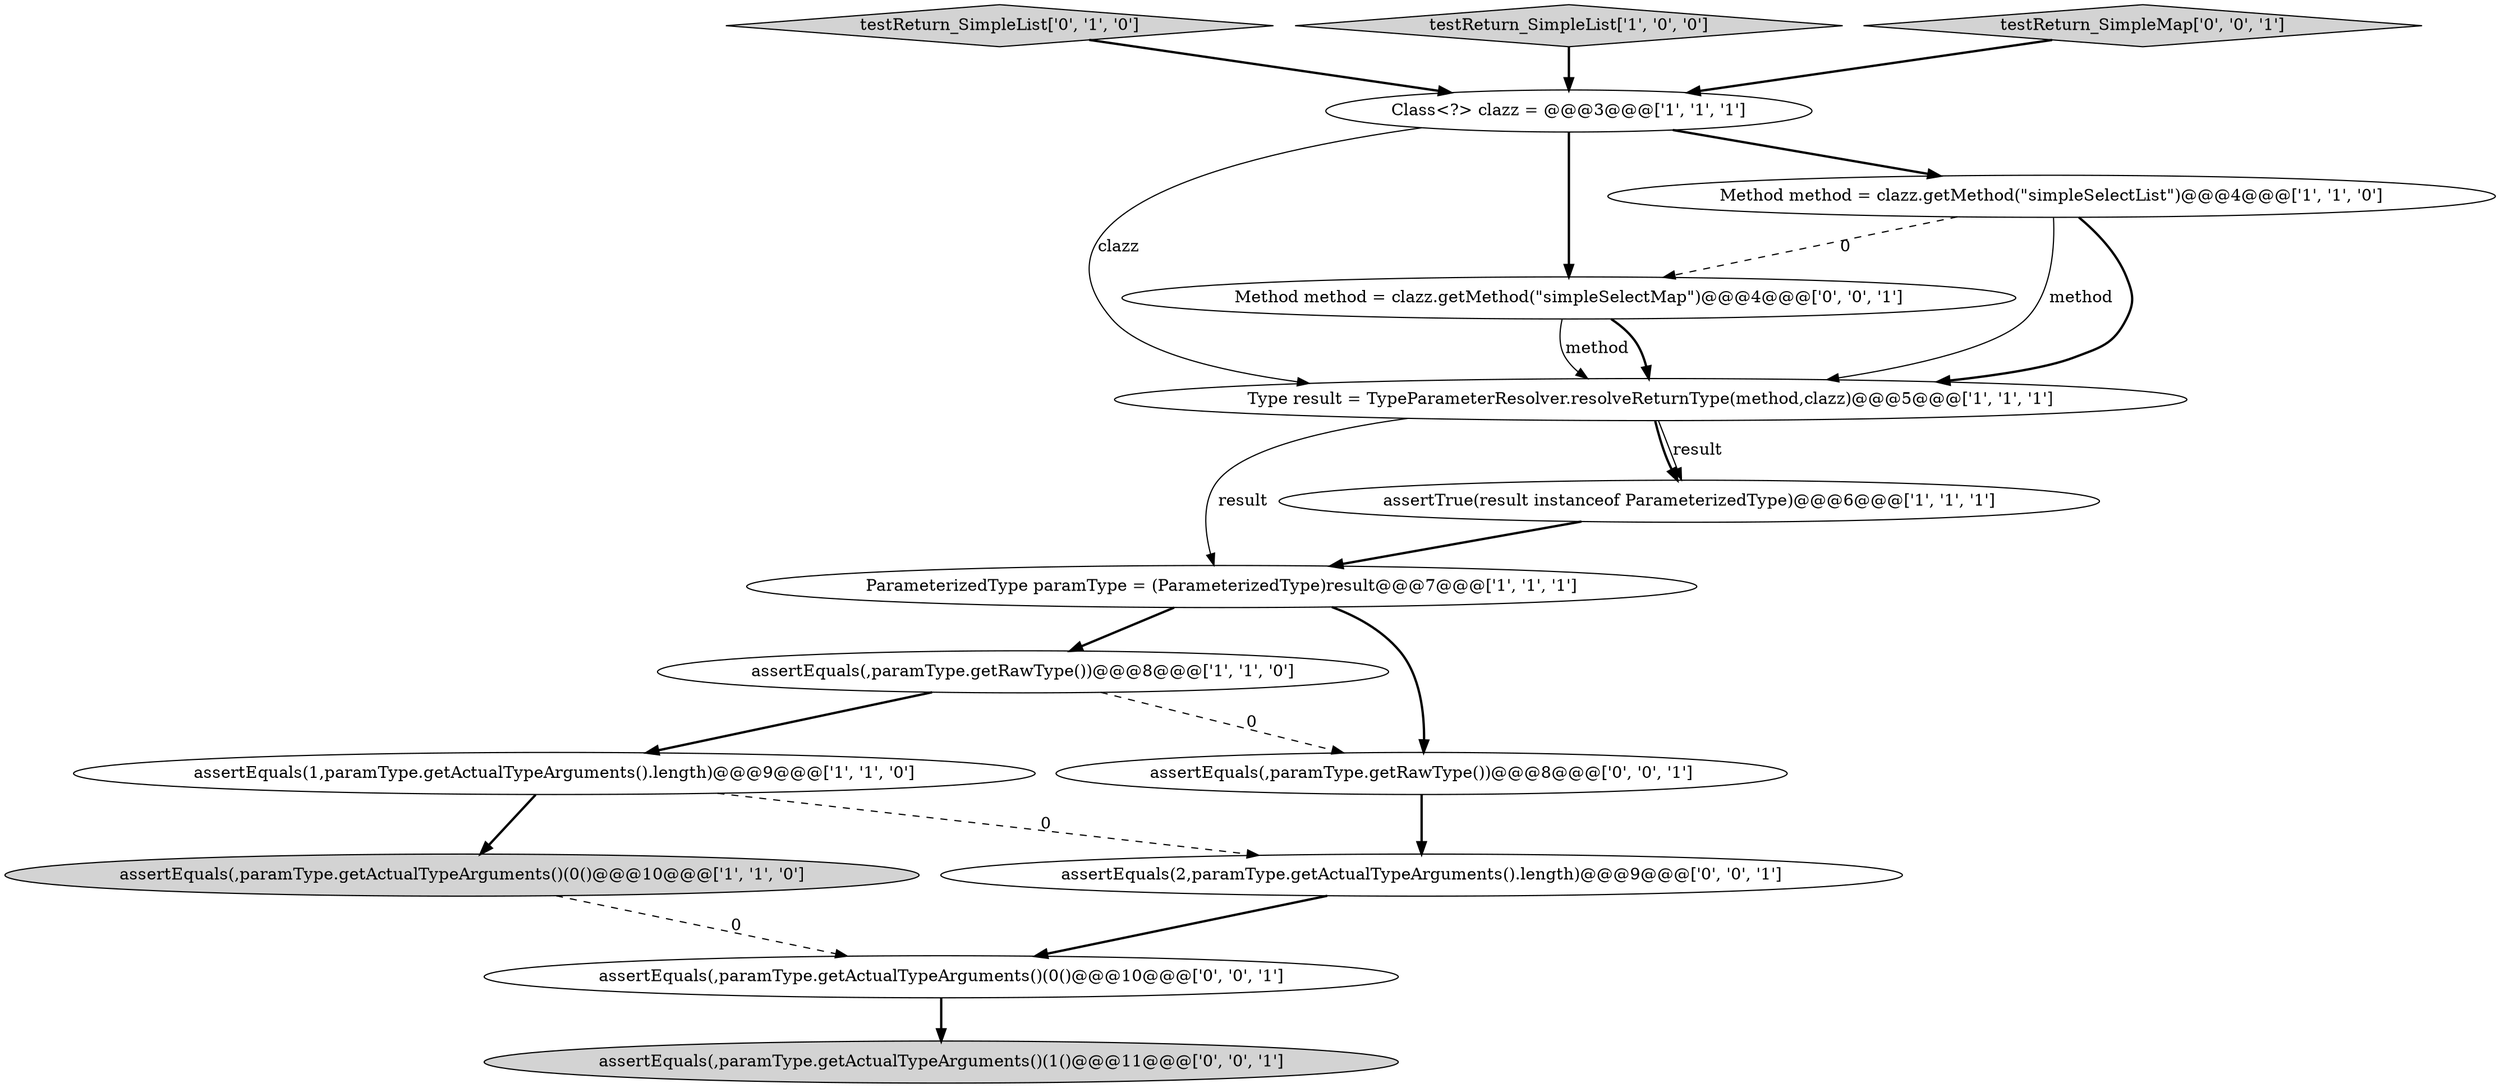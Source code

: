 digraph {
6 [style = filled, label = "assertEquals(1,paramType.getActualTypeArguments().length)@@@9@@@['1', '1', '0']", fillcolor = white, shape = ellipse image = "AAA0AAABBB1BBB"];
5 [style = filled, label = "ParameterizedType paramType = (ParameterizedType)result@@@7@@@['1', '1', '1']", fillcolor = white, shape = ellipse image = "AAA0AAABBB1BBB"];
9 [style = filled, label = "testReturn_SimpleList['0', '1', '0']", fillcolor = lightgray, shape = diamond image = "AAA0AAABBB2BBB"];
8 [style = filled, label = "assertTrue(result instanceof ParameterizedType)@@@6@@@['1', '1', '1']", fillcolor = white, shape = ellipse image = "AAA0AAABBB1BBB"];
3 [style = filled, label = "assertEquals(,paramType.getActualTypeArguments()(0()@@@10@@@['1', '1', '0']", fillcolor = lightgray, shape = ellipse image = "AAA0AAABBB1BBB"];
1 [style = filled, label = "assertEquals(,paramType.getRawType())@@@8@@@['1', '1', '0']", fillcolor = white, shape = ellipse image = "AAA0AAABBB1BBB"];
11 [style = filled, label = "Method method = clazz.getMethod(\"simpleSelectMap\")@@@4@@@['0', '0', '1']", fillcolor = white, shape = ellipse image = "AAA0AAABBB3BBB"];
0 [style = filled, label = "Class<?> clazz = @@@3@@@['1', '1', '1']", fillcolor = white, shape = ellipse image = "AAA0AAABBB1BBB"];
7 [style = filled, label = "testReturn_SimpleList['1', '0', '0']", fillcolor = lightgray, shape = diamond image = "AAA0AAABBB1BBB"];
13 [style = filled, label = "assertEquals(2,paramType.getActualTypeArguments().length)@@@9@@@['0', '0', '1']", fillcolor = white, shape = ellipse image = "AAA0AAABBB3BBB"];
10 [style = filled, label = "testReturn_SimpleMap['0', '0', '1']", fillcolor = lightgray, shape = diamond image = "AAA0AAABBB3BBB"];
15 [style = filled, label = "assertEquals(,paramType.getActualTypeArguments()(1()@@@11@@@['0', '0', '1']", fillcolor = lightgray, shape = ellipse image = "AAA0AAABBB3BBB"];
2 [style = filled, label = "Type result = TypeParameterResolver.resolveReturnType(method,clazz)@@@5@@@['1', '1', '1']", fillcolor = white, shape = ellipse image = "AAA0AAABBB1BBB"];
12 [style = filled, label = "assertEquals(,paramType.getActualTypeArguments()(0()@@@10@@@['0', '0', '1']", fillcolor = white, shape = ellipse image = "AAA0AAABBB3BBB"];
14 [style = filled, label = "assertEquals(,paramType.getRawType())@@@8@@@['0', '0', '1']", fillcolor = white, shape = ellipse image = "AAA0AAABBB3BBB"];
4 [style = filled, label = "Method method = clazz.getMethod(\"simpleSelectList\")@@@4@@@['1', '1', '0']", fillcolor = white, shape = ellipse image = "AAA0AAABBB1BBB"];
6->3 [style = bold, label=""];
2->5 [style = solid, label="result"];
9->0 [style = bold, label=""];
1->14 [style = dashed, label="0"];
2->8 [style = solid, label="result"];
12->15 [style = bold, label=""];
0->11 [style = bold, label=""];
7->0 [style = bold, label=""];
4->2 [style = bold, label=""];
5->14 [style = bold, label=""];
11->2 [style = bold, label=""];
5->1 [style = bold, label=""];
1->6 [style = bold, label=""];
13->12 [style = bold, label=""];
0->2 [style = solid, label="clazz"];
6->13 [style = dashed, label="0"];
3->12 [style = dashed, label="0"];
8->5 [style = bold, label=""];
0->4 [style = bold, label=""];
4->2 [style = solid, label="method"];
10->0 [style = bold, label=""];
14->13 [style = bold, label=""];
4->11 [style = dashed, label="0"];
11->2 [style = solid, label="method"];
2->8 [style = bold, label=""];
}
